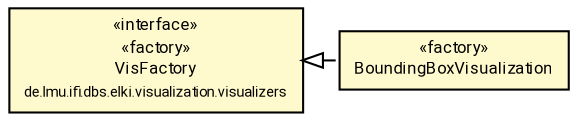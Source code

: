 #!/usr/local/bin/dot
#
# Class diagram 
# Generated by UMLGraph version R5_7_2-60-g0e99a6 (http://www.spinellis.gr/umlgraph/)
#

digraph G {
	graph [fontnames="svg"]
	edge [fontname="Roboto",fontsize=7,labelfontname="Roboto",labelfontsize=7,color="black"];
	node [fontname="Roboto",fontcolor="black",fontsize=8,shape=plaintext,margin=0,width=0,height=0];
	nodesep=0.15;
	ranksep=0.25;
	rankdir=LR;
	// de.lmu.ifi.dbs.elki.visualization.visualizers.parallel.BoundingBoxVisualization
	c1927623 [label=<<table title="de.lmu.ifi.dbs.elki.visualization.visualizers.parallel.BoundingBoxVisualization" border="0" cellborder="1" cellspacing="0" cellpadding="2" bgcolor="lemonChiffon" href="BoundingBoxVisualization.html" target="_parent">
		<tr><td><table border="0" cellspacing="0" cellpadding="1">
		<tr><td align="center" balign="center"> &#171;factory&#187; </td></tr>
		<tr><td align="center" balign="center"> <font face="Roboto">BoundingBoxVisualization</font> </td></tr>
		</table></td></tr>
		</table>>, URL="BoundingBoxVisualization.html"];
	// de.lmu.ifi.dbs.elki.visualization.visualizers.VisFactory
	c1927718 [label=<<table title="de.lmu.ifi.dbs.elki.visualization.visualizers.VisFactory" border="0" cellborder="1" cellspacing="0" cellpadding="2" bgcolor="LemonChiffon" href="../VisFactory.html" target="_parent">
		<tr><td><table border="0" cellspacing="0" cellpadding="1">
		<tr><td align="center" balign="center"> &#171;interface&#187; </td></tr>
		<tr><td align="center" balign="center"> &#171;factory&#187; </td></tr>
		<tr><td align="center" balign="center"> <font face="Roboto">VisFactory</font> </td></tr>
		<tr><td align="center" balign="center"> <font face="Roboto" point-size="7.0">de.lmu.ifi.dbs.elki.visualization.visualizers</font> </td></tr>
		</table></td></tr>
		</table>>, URL="../VisFactory.html"];
	// de.lmu.ifi.dbs.elki.visualization.visualizers.parallel.BoundingBoxVisualization implements de.lmu.ifi.dbs.elki.visualization.visualizers.VisFactory
	c1927718 -> c1927623 [arrowtail=empty,style=dashed,dir=back,weight=9];
}

